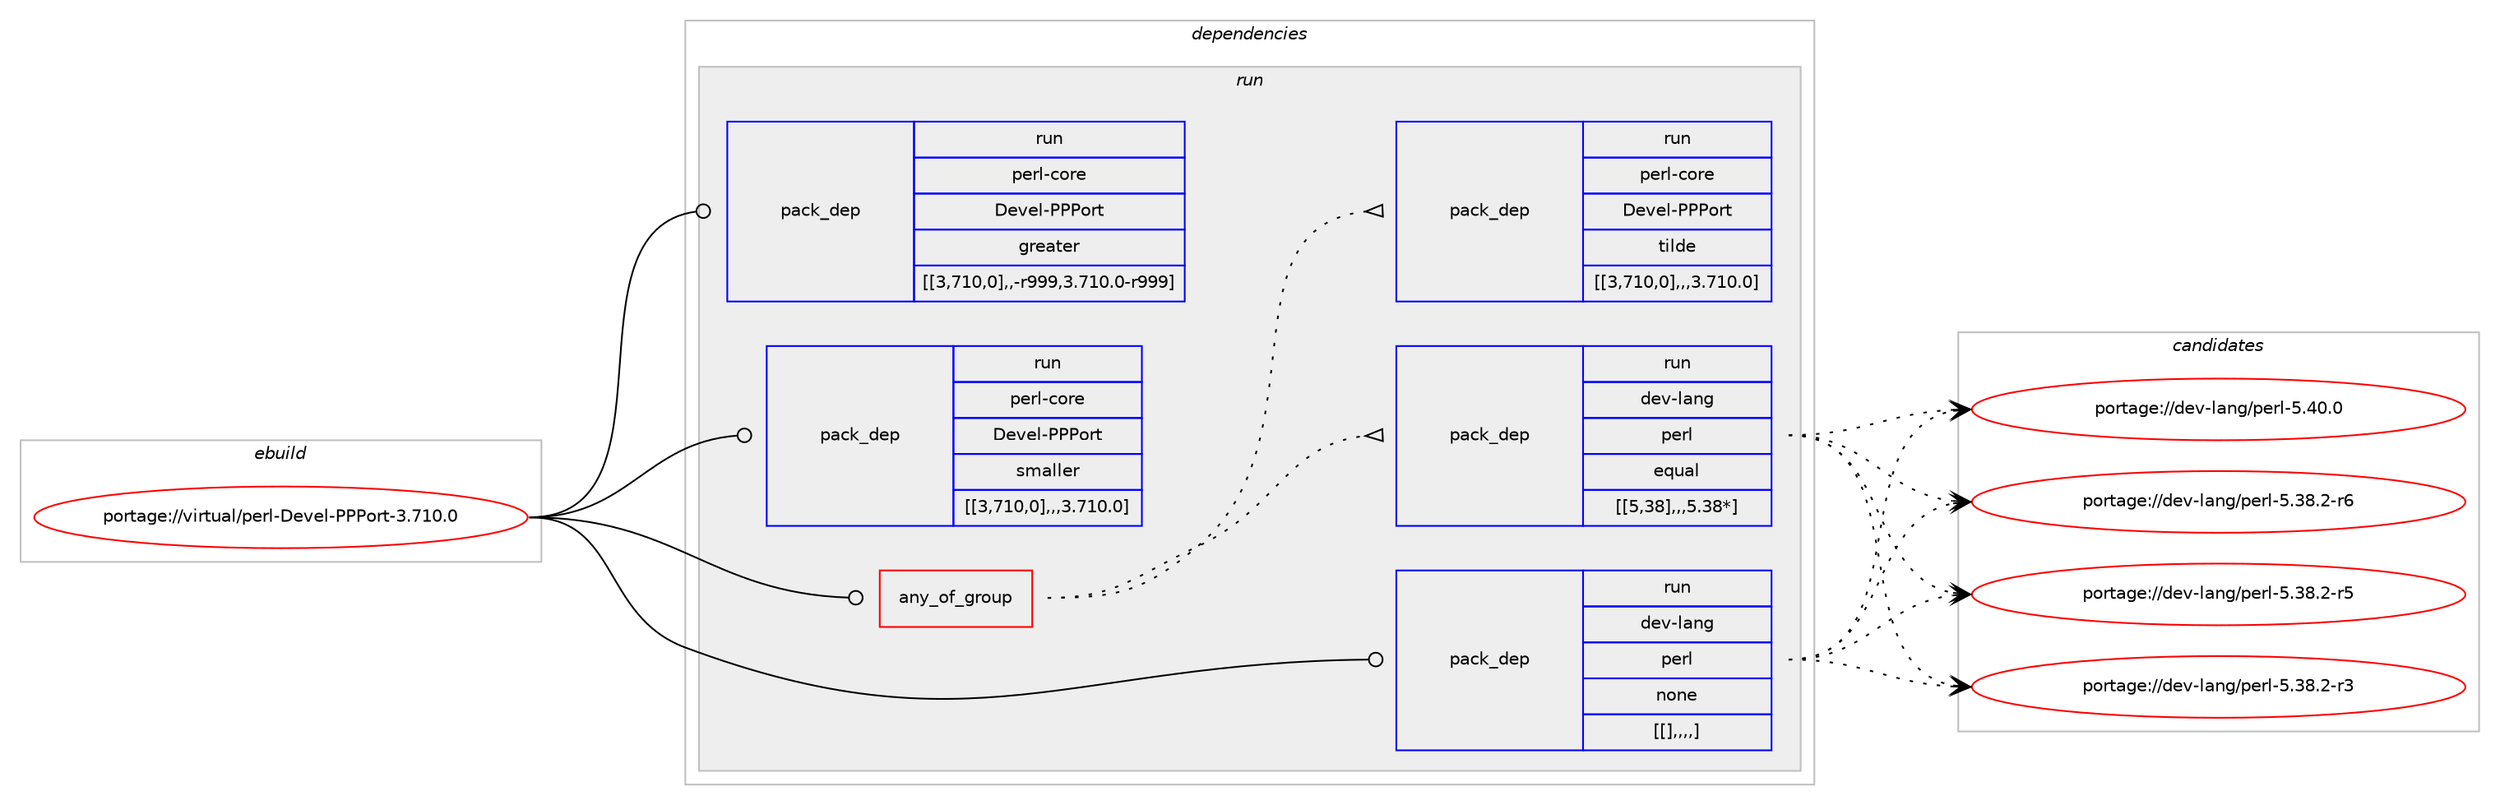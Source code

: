 digraph prolog {

# *************
# Graph options
# *************

newrank=true;
concentrate=true;
compound=true;
graph [rankdir=LR,fontname=Helvetica,fontsize=10,ranksep=1.5];#, ranksep=2.5, nodesep=0.2];
edge  [arrowhead=vee];
node  [fontname=Helvetica,fontsize=10];

# **********
# The ebuild
# **********

subgraph cluster_leftcol {
color=gray;
label=<<i>ebuild</i>>;
id [label="portage://virtual/perl-Devel-PPPort-3.710.0", color=red, width=4, href="../virtual/perl-Devel-PPPort-3.710.0.svg"];
}

# ****************
# The dependencies
# ****************

subgraph cluster_midcol {
color=gray;
label=<<i>dependencies</i>>;
subgraph cluster_compile {
fillcolor="#eeeeee";
style=filled;
label=<<i>compile</i>>;
}
subgraph cluster_compileandrun {
fillcolor="#eeeeee";
style=filled;
label=<<i>compile and run</i>>;
}
subgraph cluster_run {
fillcolor="#eeeeee";
style=filled;
label=<<i>run</i>>;
subgraph any70 {
dependency1784 [label=<<TABLE BORDER="0" CELLBORDER="1" CELLSPACING="0" CELLPADDING="4"><TR><TD CELLPADDING="10">any_of_group</TD></TR></TABLE>>, shape=none, color=red];subgraph pack1392 {
dependency1789 [label=<<TABLE BORDER="0" CELLBORDER="1" CELLSPACING="0" CELLPADDING="4" WIDTH="220"><TR><TD ROWSPAN="6" CELLPADDING="30">pack_dep</TD></TR><TR><TD WIDTH="110">run</TD></TR><TR><TD>dev-lang</TD></TR><TR><TD>perl</TD></TR><TR><TD>equal</TD></TR><TR><TD>[[5,38],,,5.38*]</TD></TR></TABLE>>, shape=none, color=blue];
}
dependency1784:e -> dependency1789:w [weight=20,style="dotted",arrowhead="oinv"];
subgraph pack1399 {
dependency1796 [label=<<TABLE BORDER="0" CELLBORDER="1" CELLSPACING="0" CELLPADDING="4" WIDTH="220"><TR><TD ROWSPAN="6" CELLPADDING="30">pack_dep</TD></TR><TR><TD WIDTH="110">run</TD></TR><TR><TD>perl-core</TD></TR><TR><TD>Devel-PPPort</TD></TR><TR><TD>tilde</TD></TR><TR><TD>[[3,710,0],,,3.710.0]</TD></TR></TABLE>>, shape=none, color=blue];
}
dependency1784:e -> dependency1796:w [weight=20,style="dotted",arrowhead="oinv"];
}
id:e -> dependency1784:w [weight=20,style="solid",arrowhead="odot"];
subgraph pack1403 {
dependency1801 [label=<<TABLE BORDER="0" CELLBORDER="1" CELLSPACING="0" CELLPADDING="4" WIDTH="220"><TR><TD ROWSPAN="6" CELLPADDING="30">pack_dep</TD></TR><TR><TD WIDTH="110">run</TD></TR><TR><TD>dev-lang</TD></TR><TR><TD>perl</TD></TR><TR><TD>none</TD></TR><TR><TD>[[],,,,]</TD></TR></TABLE>>, shape=none, color=blue];
}
id:e -> dependency1801:w [weight=20,style="solid",arrowhead="odot"];
subgraph pack1407 {
dependency1806 [label=<<TABLE BORDER="0" CELLBORDER="1" CELLSPACING="0" CELLPADDING="4" WIDTH="220"><TR><TD ROWSPAN="6" CELLPADDING="30">pack_dep</TD></TR><TR><TD WIDTH="110">run</TD></TR><TR><TD>perl-core</TD></TR><TR><TD>Devel-PPPort</TD></TR><TR><TD>greater</TD></TR><TR><TD>[[3,710,0],,-r999,3.710.0-r999]</TD></TR></TABLE>>, shape=none, color=blue];
}
id:e -> dependency1806:w [weight=20,style="solid",arrowhead="odot"];
subgraph pack1411 {
dependency1811 [label=<<TABLE BORDER="0" CELLBORDER="1" CELLSPACING="0" CELLPADDING="4" WIDTH="220"><TR><TD ROWSPAN="6" CELLPADDING="30">pack_dep</TD></TR><TR><TD WIDTH="110">run</TD></TR><TR><TD>perl-core</TD></TR><TR><TD>Devel-PPPort</TD></TR><TR><TD>smaller</TD></TR><TR><TD>[[3,710,0],,,3.710.0]</TD></TR></TABLE>>, shape=none, color=blue];
}
id:e -> dependency1811:w [weight=20,style="solid",arrowhead="odot"];
}
}

# **************
# The candidates
# **************

subgraph cluster_choices {
rank=same;
color=gray;
label=<<i>candidates</i>>;

subgraph choice1374 {
color=black;
nodesep=1;
choice10010111845108971101034711210111410845534652484648 [label="portage://dev-lang/perl-5.40.0", color=red, width=4,href="../dev-lang/perl-5.40.0.svg"];
choice100101118451089711010347112101114108455346515646504511454 [label="portage://dev-lang/perl-5.38.2-r6", color=red, width=4,href="../dev-lang/perl-5.38.2-r6.svg"];
choice100101118451089711010347112101114108455346515646504511453 [label="portage://dev-lang/perl-5.38.2-r5", color=red, width=4,href="../dev-lang/perl-5.38.2-r5.svg"];
choice100101118451089711010347112101114108455346515646504511451 [label="portage://dev-lang/perl-5.38.2-r3", color=red, width=4,href="../dev-lang/perl-5.38.2-r3.svg"];
dependency1789:e -> choice10010111845108971101034711210111410845534652484648:w [style=dotted,weight="100"];
dependency1789:e -> choice100101118451089711010347112101114108455346515646504511454:w [style=dotted,weight="100"];
dependency1789:e -> choice100101118451089711010347112101114108455346515646504511453:w [style=dotted,weight="100"];
dependency1789:e -> choice100101118451089711010347112101114108455346515646504511451:w [style=dotted,weight="100"];
}
subgraph choice1382 {
color=black;
nodesep=1;
}
subgraph choice1383 {
color=black;
nodesep=1;
choice10010111845108971101034711210111410845534652484648 [label="portage://dev-lang/perl-5.40.0", color=red, width=4,href="../dev-lang/perl-5.40.0.svg"];
choice100101118451089711010347112101114108455346515646504511454 [label="portage://dev-lang/perl-5.38.2-r6", color=red, width=4,href="../dev-lang/perl-5.38.2-r6.svg"];
choice100101118451089711010347112101114108455346515646504511453 [label="portage://dev-lang/perl-5.38.2-r5", color=red, width=4,href="../dev-lang/perl-5.38.2-r5.svg"];
choice100101118451089711010347112101114108455346515646504511451 [label="portage://dev-lang/perl-5.38.2-r3", color=red, width=4,href="../dev-lang/perl-5.38.2-r3.svg"];
dependency1801:e -> choice10010111845108971101034711210111410845534652484648:w [style=dotted,weight="100"];
dependency1801:e -> choice100101118451089711010347112101114108455346515646504511454:w [style=dotted,weight="100"];
dependency1801:e -> choice100101118451089711010347112101114108455346515646504511453:w [style=dotted,weight="100"];
dependency1801:e -> choice100101118451089711010347112101114108455346515646504511451:w [style=dotted,weight="100"];
}
subgraph choice1388 {
color=black;
nodesep=1;
}
subgraph choice1389 {
color=black;
nodesep=1;
}
}

}
